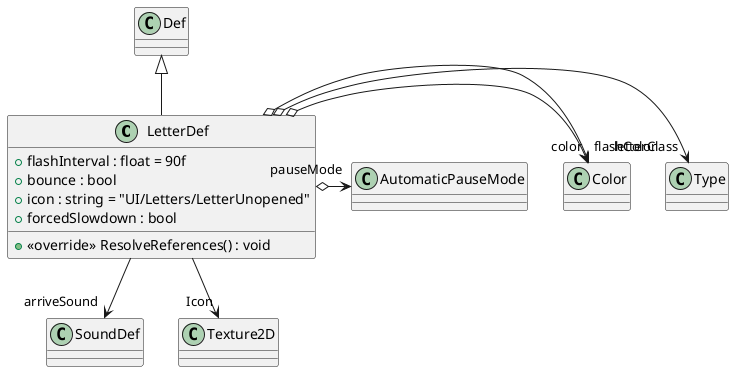 @startuml
class LetterDef {
    + flashInterval : float = 90f
    + bounce : bool
    + icon : string = "UI/Letters/LetterUnopened"
    + forcedSlowdown : bool
    + <<override>> ResolveReferences() : void
}
Def <|-- LetterDef
LetterDef o-> "letterClass" Type
LetterDef o-> "color" Color
LetterDef o-> "flashColor" Color
LetterDef --> "arriveSound" SoundDef
LetterDef o-> "pauseMode" AutomaticPauseMode
LetterDef --> "Icon" Texture2D
@enduml
